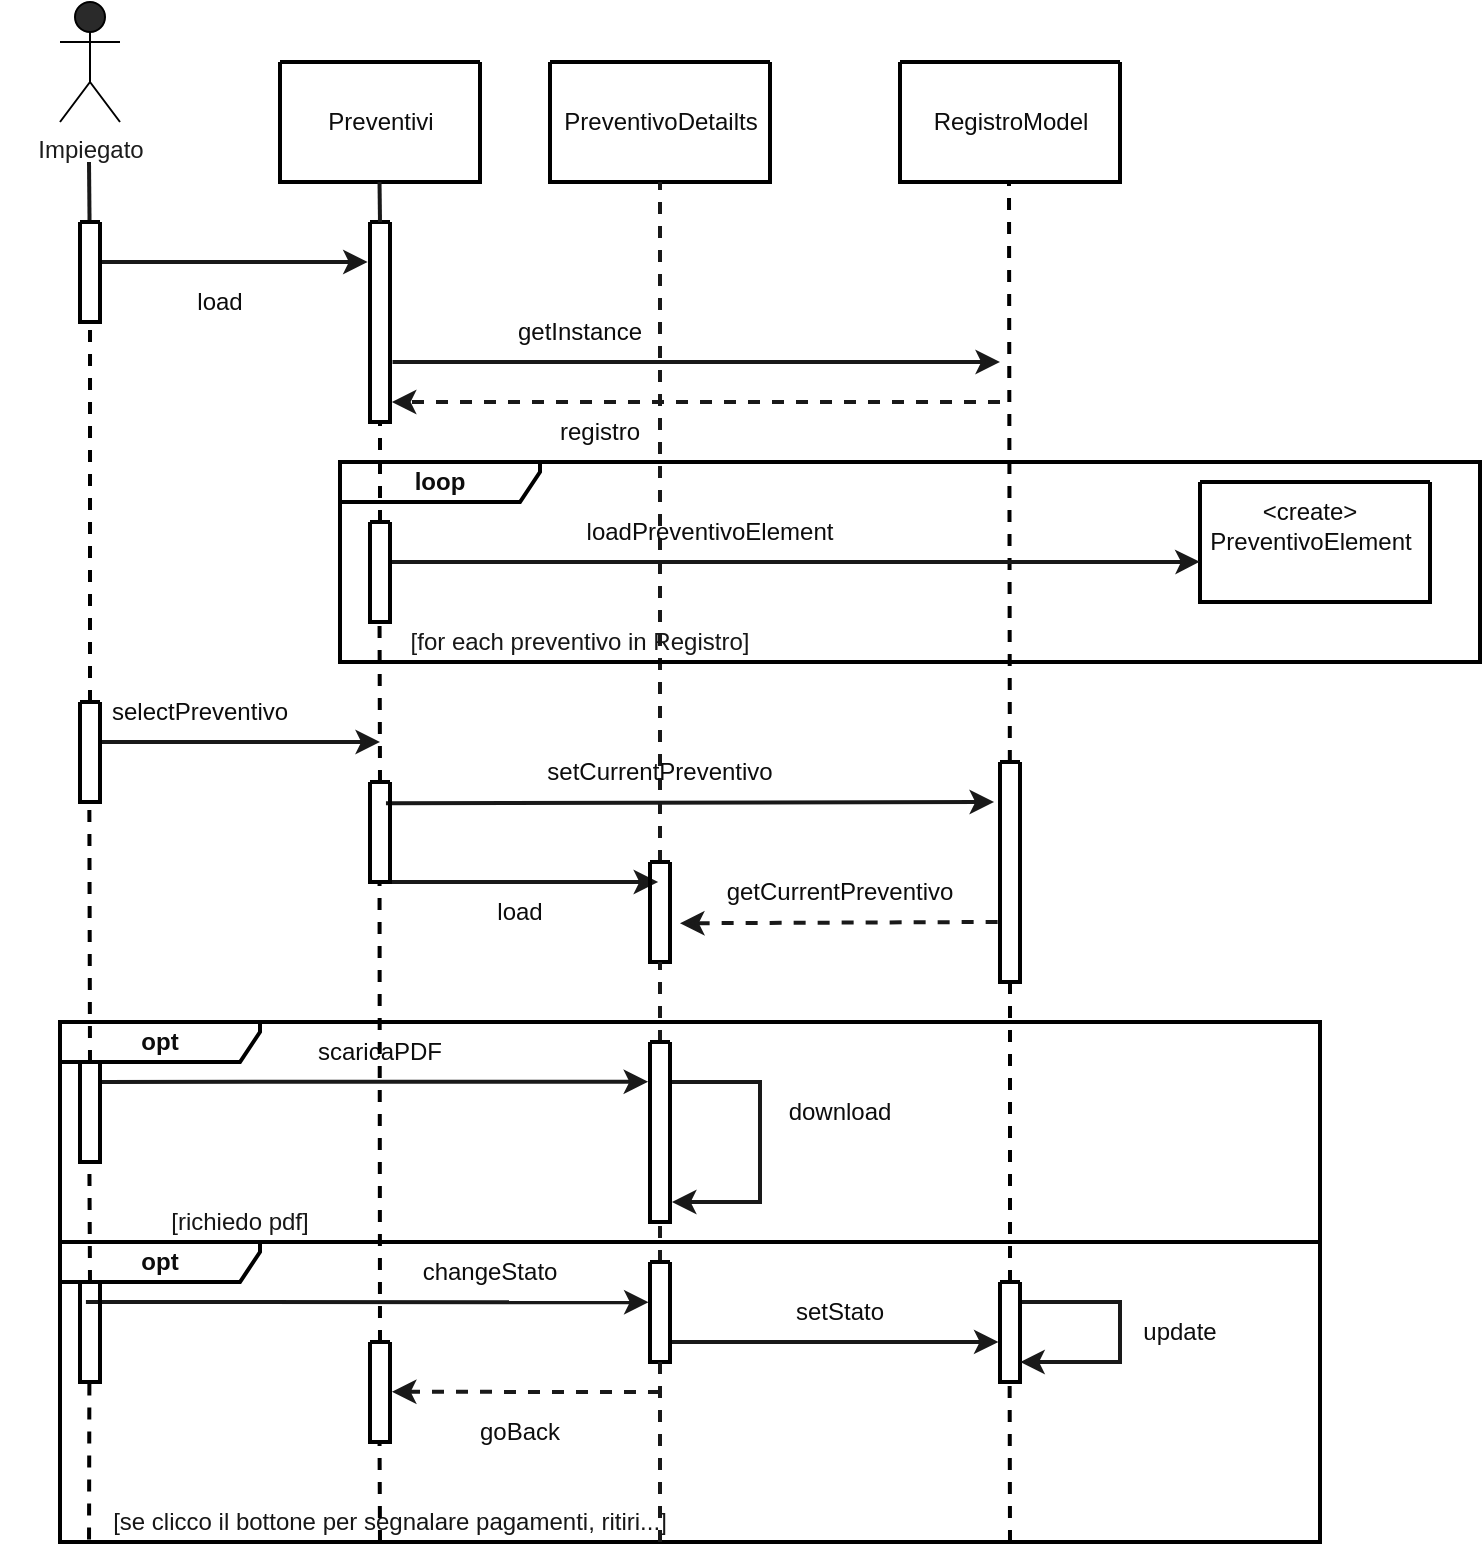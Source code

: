 <mxfile version="22.1.22" type="embed">
  <diagram id="ERxrzM34JgP0kjhDalQf" name="Page-1">
    <mxGraphModel dx="959" dy="773" grid="1" gridSize="10" guides="1" tooltips="1" connect="1" arrows="1" fold="1" page="0" pageScale="1" pageWidth="827" pageHeight="1169" background="none" math="0" shadow="0">
      <root>
        <mxCell id="0" />
        <mxCell id="1" parent="0" />
        <mxCell id="224" value="Impiegato" style="shape=umlActor;verticalLabelPosition=bottom;verticalAlign=top;html=1;outlineConnect=0;fillColor=#2A2A2A;strokeColor=#000000;fontColor=#1C1C1C;" parent="1" vertex="1">
          <mxGeometry x="-80" y="60" width="30" height="60" as="geometry" />
        </mxCell>
        <mxCell id="225" value="" style="endArrow=none;html=1;rounded=0;fontColor=#0D0D0D;strokeColor=#191919;strokeWidth=2;" parent="1" source="240" edge="1">
          <mxGeometry width="50" height="50" relative="1" as="geometry">
            <mxPoint x="-65.5" y="500" as="sourcePoint" />
            <mxPoint x="-65.5" y="140" as="targetPoint" />
          </mxGeometry>
        </mxCell>
        <mxCell id="228" value="" style="swimlane;startSize=0;strokeColor=#000000;fontColor=#0D0D0D;fillColor=#2A2A2A;strokeWidth=2;" parent="1" vertex="1">
          <mxGeometry x="30" y="90" width="100" height="60" as="geometry" />
        </mxCell>
        <mxCell id="230" value="Preventivi" style="text;html=1;align=center;verticalAlign=middle;resizable=0;points=[];autosize=1;strokeColor=none;fillColor=none;fontColor=#0D0D0D;" parent="228" vertex="1">
          <mxGeometry x="10" y="15" width="80" height="30" as="geometry" />
        </mxCell>
        <mxCell id="231" value="" style="swimlane;startSize=0;strokeColor=#000000;fontColor=#0D0D0D;fillColor=#2A2A2A;strokeWidth=2;" parent="1" vertex="1">
          <mxGeometry x="165" y="90" width="110" height="60" as="geometry" />
        </mxCell>
        <mxCell id="232" value="PreventivoDetailts" style="text;html=1;align=center;verticalAlign=middle;resizable=0;points=[];autosize=1;strokeColor=none;fillColor=none;fontColor=#0D0D0D;" parent="231" vertex="1">
          <mxGeometry x="-5" y="15" width="120" height="30" as="geometry" />
        </mxCell>
        <mxCell id="234" value="" style="endArrow=classic;html=1;rounded=0;strokeColor=#191919;strokeWidth=2;fontColor=#0D0D0D;entryX=-0.117;entryY=0.2;entryDx=0;entryDy=0;entryPerimeter=0;" parent="1" target="266" edge="1">
          <mxGeometry width="50" height="50" relative="1" as="geometry">
            <mxPoint x="-60" y="190" as="sourcePoint" />
            <mxPoint x="80" y="190" as="targetPoint" />
          </mxGeometry>
        </mxCell>
        <mxCell id="240" value="" style="swimlane;startSize=0;labelBackgroundColor=none;strokeColor=#000000;strokeWidth=2;fontColor=#0D0D0D;fillColor=#2A2A2A;" parent="1" vertex="1">
          <mxGeometry x="-70" y="170" width="10" height="50" as="geometry" />
        </mxCell>
        <mxCell id="246" value="" style="endArrow=classic;html=1;rounded=0;strokeColor=#191919;strokeWidth=2;fontColor=#0D0D0D;exitX=1.126;exitY=0.7;exitDx=0;exitDy=0;exitPerimeter=0;" parent="1" source="266" edge="1">
          <mxGeometry width="50" height="50" relative="1" as="geometry">
            <mxPoint x="80" y="240" as="sourcePoint" />
            <mxPoint x="390" y="240" as="targetPoint" />
          </mxGeometry>
        </mxCell>
        <mxCell id="247" value="getInstance" style="text;html=1;strokeColor=none;fillColor=none;align=center;verticalAlign=middle;whiteSpace=wrap;rounded=0;labelBackgroundColor=none;strokeWidth=2;fontColor=#0D0D0D;" parent="1" vertex="1">
          <mxGeometry x="150" y="210" width="60" height="30" as="geometry" />
        </mxCell>
        <mxCell id="266" value="" style="swimlane;startSize=0;labelBackgroundColor=none;strokeColor=#000000;strokeWidth=2;fontColor=#0D0D0D;fillColor=#2A2A2A;" parent="1" vertex="1">
          <mxGeometry x="75" y="170" width="10" height="100" as="geometry" />
        </mxCell>
        <mxCell id="267" value="" style="endArrow=none;html=1;rounded=0;fontColor=#0D0D0D;strokeColor=#191919;strokeWidth=2;" parent="1" edge="1">
          <mxGeometry width="50" height="50" relative="1" as="geometry">
            <mxPoint x="80" y="170" as="sourcePoint" />
            <mxPoint x="79.76" y="150" as="targetPoint" />
          </mxGeometry>
        </mxCell>
        <mxCell id="269" value="" style="endArrow=none;html=1;rounded=0;fontColor=#0D0D0D;strokeColor=#191919;strokeWidth=2;dashed=1;startArrow=none;entryX=0.5;entryY=1;entryDx=0;entryDy=0;" parent="1" source="331" target="231" edge="1">
          <mxGeometry width="50" height="50" relative="1" as="geometry">
            <mxPoint x="230" y="860" as="sourcePoint" />
            <mxPoint x="229.69" y="150.0" as="targetPoint" />
          </mxGeometry>
        </mxCell>
        <mxCell id="271" value="" style="endArrow=none;dashed=1;html=1;rounded=0;entryX=0.5;entryY=1;entryDx=0;entryDy=0;strokeWidth=2;strokeColor=#000000;exitX=0.5;exitY=0;exitDx=0;exitDy=0;" parent="1" source="328" target="266" edge="1">
          <mxGeometry width="50" height="50" relative="1" as="geometry">
            <mxPoint x="80" y="400" as="sourcePoint" />
            <mxPoint x="120" y="290" as="targetPoint" />
          </mxGeometry>
        </mxCell>
        <mxCell id="274" value="" style="endArrow=none;dashed=1;html=1;rounded=0;entryX=0.501;entryY=1.02;entryDx=0;entryDy=0;strokeWidth=2;strokeColor=#000000;entryPerimeter=0;exitX=0.5;exitY=0;exitDx=0;exitDy=0;" parent="1" source="329" target="240" edge="1">
          <mxGeometry width="50" height="50" relative="1" as="geometry">
            <mxPoint x="-100" y="512.5" as="sourcePoint" />
            <mxPoint x="-65.38" y="250" as="targetPoint" />
          </mxGeometry>
        </mxCell>
        <mxCell id="287" value="load" style="text;html=1;strokeColor=none;fillColor=none;align=center;verticalAlign=middle;whiteSpace=wrap;rounded=0;labelBackgroundColor=none;strokeWidth=2;fontColor=#0D0D0D;" parent="1" vertex="1">
          <mxGeometry x="-30" y="195" width="60" height="30" as="geometry" />
        </mxCell>
        <mxCell id="289" value="" style="swimlane;startSize=0;strokeColor=#000000;fontColor=#0D0D0D;fillColor=#2A2A2A;strokeWidth=2;" parent="1" vertex="1">
          <mxGeometry x="340" y="90" width="110" height="60" as="geometry" />
        </mxCell>
        <mxCell id="290" value="RegistroModel" style="text;html=1;align=center;verticalAlign=middle;resizable=0;points=[];autosize=1;strokeColor=none;fillColor=none;fontColor=#0D0D0D;" parent="289" vertex="1">
          <mxGeometry x="5" y="15" width="100" height="30" as="geometry" />
        </mxCell>
        <mxCell id="291" value="" style="endArrow=none;dashed=1;html=1;rounded=0;entryX=0.5;entryY=1;entryDx=0;entryDy=0;strokeWidth=2;strokeColor=#000000;startArrow=none;" parent="1" source="333" edge="1">
          <mxGeometry width="50" height="50" relative="1" as="geometry">
            <mxPoint x="395" y="873.2" as="sourcePoint" />
            <mxPoint x="394.5" y="150" as="targetPoint" />
          </mxGeometry>
        </mxCell>
        <mxCell id="294" value="" style="endArrow=classic;html=1;rounded=0;strokeColor=#191919;strokeWidth=2;fontColor=#0D0D0D;dashed=1;entryX=1.091;entryY=0.9;entryDx=0;entryDy=0;entryPerimeter=0;" parent="1" target="266" edge="1">
          <mxGeometry width="50" height="50" relative="1" as="geometry">
            <mxPoint x="390" y="260" as="sourcePoint" />
            <mxPoint x="90" y="260" as="targetPoint" />
          </mxGeometry>
        </mxCell>
        <mxCell id="295" value="registro" style="text;html=1;strokeColor=none;fillColor=none;align=center;verticalAlign=middle;whiteSpace=wrap;rounded=0;labelBackgroundColor=none;strokeWidth=2;fontColor=#0D0D0D;" parent="1" vertex="1">
          <mxGeometry x="160" y="260" width="60" height="30" as="geometry" />
        </mxCell>
        <mxCell id="296" value="&lt;b&gt;loop&lt;/b&gt;" style="shape=umlFrame;whiteSpace=wrap;html=1;labelBackgroundColor=none;strokeColor=#000000;strokeWidth=2;fontColor=#0D0D0D;fillColor=none;width=100;height=20;" parent="1" vertex="1">
          <mxGeometry x="60" y="290" width="570" height="100" as="geometry" />
        </mxCell>
        <mxCell id="297" value="" style="swimlane;startSize=0;strokeColor=#000000;fontColor=#0D0D0D;fillColor=#2A2A2A;strokeWidth=2;" parent="1" vertex="1">
          <mxGeometry x="490" y="300" width="115" height="60" as="geometry" />
        </mxCell>
        <mxCell id="298" value="PreventivoElement" style="text;html=1;align=center;verticalAlign=middle;resizable=0;points=[];autosize=1;strokeColor=none;fillColor=none;fontColor=#0D0D0D;" parent="297" vertex="1">
          <mxGeometry x="-5" y="15" width="120" height="30" as="geometry" />
        </mxCell>
        <mxCell id="302" value="&amp;lt;create&amp;gt;" style="text;html=1;strokeColor=none;fillColor=none;align=center;verticalAlign=middle;whiteSpace=wrap;rounded=0;labelBackgroundColor=none;strokeWidth=2;fontColor=#0D0D0D;" parent="297" vertex="1">
          <mxGeometry x="25" width="60" height="30" as="geometry" />
        </mxCell>
        <mxCell id="299" value="" style="endArrow=classic;html=1;rounded=0;strokeColor=#191919;strokeWidth=2;fontColor=#0D0D0D;entryX=-0.001;entryY=0.664;entryDx=0;entryDy=0;entryPerimeter=0;" parent="1" target="297" edge="1">
          <mxGeometry width="50" height="50" relative="1" as="geometry">
            <mxPoint x="85" y="340" as="sourcePoint" />
            <mxPoint x="395" y="340" as="targetPoint" />
            <Array as="points">
              <mxPoint x="480" y="340" />
            </Array>
          </mxGeometry>
        </mxCell>
        <mxCell id="300" value="loadPreventivoElement" style="text;html=1;strokeColor=none;fillColor=none;align=center;verticalAlign=middle;whiteSpace=wrap;rounded=0;labelBackgroundColor=none;strokeWidth=2;fontColor=#0D0D0D;" parent="1" vertex="1">
          <mxGeometry x="180" y="310" width="130" height="30" as="geometry" />
        </mxCell>
        <mxCell id="301" value="&lt;font color=&quot;#171717&quot;&gt;[for each preventivo in Registro]&lt;/font&gt;" style="text;html=1;strokeColor=none;fillColor=none;align=center;verticalAlign=middle;whiteSpace=wrap;rounded=0;" parent="1" vertex="1">
          <mxGeometry x="60" y="370" width="240" height="20" as="geometry" />
        </mxCell>
        <mxCell id="303" value="" style="endArrow=classic;html=1;rounded=0;strokeColor=#191919;strokeWidth=2;fontColor=#0D0D0D;" parent="1" edge="1">
          <mxGeometry width="50" height="50" relative="1" as="geometry">
            <mxPoint x="-60" y="430" as="sourcePoint" />
            <mxPoint x="80" y="430" as="targetPoint" />
          </mxGeometry>
        </mxCell>
        <mxCell id="304" value="selectPreventivo" style="text;html=1;strokeColor=none;fillColor=none;align=center;verticalAlign=middle;whiteSpace=wrap;rounded=0;labelBackgroundColor=none;strokeWidth=2;fontColor=#0D0D0D;" parent="1" vertex="1">
          <mxGeometry x="-40" y="400" width="60" height="30" as="geometry" />
        </mxCell>
        <mxCell id="305" value="" style="endArrow=classic;html=1;rounded=0;strokeColor=#191919;strokeWidth=2;fontColor=#0D0D0D;exitX=1.095;exitY=0.883;exitDx=0;exitDy=0;exitPerimeter=0;" parent="1" edge="1">
          <mxGeometry width="50" height="50" relative="1" as="geometry">
            <mxPoint x="82.98" y="460.64" as="sourcePoint" />
            <mxPoint x="387.03" y="460" as="targetPoint" />
          </mxGeometry>
        </mxCell>
        <mxCell id="306" value="setCurrentPreventivo" style="text;html=1;strokeColor=none;fillColor=none;align=center;verticalAlign=middle;whiteSpace=wrap;rounded=0;labelBackgroundColor=none;strokeWidth=2;fontColor=#0D0D0D;" parent="1" vertex="1">
          <mxGeometry x="190" y="430" width="60" height="30" as="geometry" />
        </mxCell>
        <mxCell id="307" value="" style="endArrow=classic;html=1;rounded=0;strokeColor=#191919;strokeWidth=2;fontColor=#0D0D0D;entryX=-0.092;entryY=0.25;entryDx=0;entryDy=0;entryPerimeter=0;" parent="1" edge="1">
          <mxGeometry width="50" height="50" relative="1" as="geometry">
            <mxPoint x="85" y="500" as="sourcePoint" />
            <mxPoint x="219.08" y="500" as="targetPoint" />
          </mxGeometry>
        </mxCell>
        <mxCell id="308" value="load" style="text;html=1;strokeColor=none;fillColor=none;align=center;verticalAlign=middle;whiteSpace=wrap;rounded=0;labelBackgroundColor=none;strokeWidth=2;fontColor=#0D0D0D;" parent="1" vertex="1">
          <mxGeometry x="120" y="500" width="60" height="30" as="geometry" />
        </mxCell>
        <mxCell id="309" value="" style="endArrow=classic;html=1;rounded=0;strokeColor=#191919;strokeWidth=2;fontColor=#0D0D0D;exitX=-0.118;exitY=0.727;exitDx=0;exitDy=0;exitPerimeter=0;dashed=1;" parent="1" source="333" edge="1">
          <mxGeometry width="50" height="50" relative="1" as="geometry">
            <mxPoint x="400" y="520" as="sourcePoint" />
            <mxPoint x="230.0" y="520.64" as="targetPoint" />
          </mxGeometry>
        </mxCell>
        <mxCell id="311" value="&lt;b&gt;opt&lt;/b&gt;" style="shape=umlFrame;whiteSpace=wrap;html=1;labelBackgroundColor=none;strokeColor=#000000;strokeWidth=2;fontColor=#0D0D0D;fillColor=none;width=100;height=20;" parent="1" vertex="1">
          <mxGeometry x="-80" y="680" width="630" height="150" as="geometry" />
        </mxCell>
        <mxCell id="310" value="getCurrentPreventivo" style="text;html=1;strokeColor=none;fillColor=none;align=center;verticalAlign=middle;whiteSpace=wrap;rounded=0;labelBackgroundColor=none;strokeWidth=2;fontColor=#0D0D0D;" parent="1" vertex="1">
          <mxGeometry x="280" y="490" width="60" height="30" as="geometry" />
        </mxCell>
        <mxCell id="312" value="&lt;b&gt;opt&lt;/b&gt;" style="shape=umlFrame;whiteSpace=wrap;html=1;labelBackgroundColor=none;strokeColor=#000000;strokeWidth=2;fontColor=#0D0D0D;fillColor=none;width=100;height=20;" parent="1" vertex="1">
          <mxGeometry x="-80" y="570" width="630" height="110" as="geometry" />
        </mxCell>
        <mxCell id="313" value="" style="endArrow=classic;html=1;rounded=0;strokeColor=#191919;strokeWidth=2;fontColor=#0D0D0D;entryX=-0.093;entryY=0.221;entryDx=0;entryDy=0;entryPerimeter=0;exitX=1.024;exitY=0.199;exitDx=0;exitDy=0;exitPerimeter=0;" parent="1" source="338" target="335" edge="1">
          <mxGeometry width="50" height="50" relative="1" as="geometry">
            <mxPoint x="-50" y="600" as="sourcePoint" />
            <mxPoint x="230" y="600" as="targetPoint" />
          </mxGeometry>
        </mxCell>
        <mxCell id="314" value="scaricaPDF" style="text;html=1;strokeColor=none;fillColor=none;align=center;verticalAlign=middle;whiteSpace=wrap;rounded=0;labelBackgroundColor=none;strokeWidth=2;fontColor=#0D0D0D;" parent="1" vertex="1">
          <mxGeometry x="50" y="570" width="60" height="30" as="geometry" />
        </mxCell>
        <mxCell id="315" value="" style="endArrow=classic;html=1;rounded=0;strokeColor=#191919;strokeWidth=2;fontColor=#0D0D0D;entryX=1.096;entryY=0.889;entryDx=0;entryDy=0;entryPerimeter=0;exitX=1.071;exitY=0.222;exitDx=0;exitDy=0;exitPerimeter=0;" parent="1" source="335" target="335" edge="1">
          <mxGeometry width="50" height="50" relative="1" as="geometry">
            <mxPoint x="230" y="600" as="sourcePoint" />
            <mxPoint x="230" y="670" as="targetPoint" />
            <Array as="points">
              <mxPoint x="270" y="600" />
              <mxPoint x="270" y="660" />
            </Array>
          </mxGeometry>
        </mxCell>
        <mxCell id="316" value="download" style="text;html=1;strokeColor=none;fillColor=none;align=center;verticalAlign=middle;whiteSpace=wrap;rounded=0;labelBackgroundColor=none;strokeWidth=2;fontColor=#0D0D0D;" parent="1" vertex="1">
          <mxGeometry x="280" y="600" width="60" height="30" as="geometry" />
        </mxCell>
        <mxCell id="318" value="" style="endArrow=classic;html=1;rounded=0;strokeColor=#191919;strokeWidth=2;fontColor=#0D0D0D;entryX=-0.072;entryY=0.402;entryDx=0;entryDy=0;entryPerimeter=0;" parent="1" target="341" edge="1">
          <mxGeometry width="50" height="50" relative="1" as="geometry">
            <mxPoint x="-67.04" y="710" as="sourcePoint" />
            <mxPoint x="230" y="710" as="targetPoint" />
          </mxGeometry>
        </mxCell>
        <mxCell id="319" value="changeStato" style="text;html=1;strokeColor=none;fillColor=none;align=center;verticalAlign=middle;whiteSpace=wrap;rounded=0;labelBackgroundColor=none;strokeWidth=2;fontColor=#0D0D0D;" parent="1" vertex="1">
          <mxGeometry x="105" y="680" width="60" height="30" as="geometry" />
        </mxCell>
        <mxCell id="320" value="" style="endArrow=classic;html=1;rounded=0;strokeColor=#191919;strokeWidth=2;fontColor=#0D0D0D;entryX=-0.076;entryY=0.599;entryDx=0;entryDy=0;entryPerimeter=0;exitX=1.077;exitY=0.799;exitDx=0;exitDy=0;exitPerimeter=0;" parent="1" source="341" target="343" edge="1">
          <mxGeometry width="50" height="50" relative="1" as="geometry">
            <mxPoint x="240" y="730" as="sourcePoint" />
            <mxPoint x="374.08" y="730" as="targetPoint" />
          </mxGeometry>
        </mxCell>
        <mxCell id="321" value="setStato" style="text;html=1;strokeColor=none;fillColor=none;align=center;verticalAlign=middle;whiteSpace=wrap;rounded=0;labelBackgroundColor=none;strokeWidth=2;fontColor=#0D0D0D;" parent="1" vertex="1">
          <mxGeometry x="280" y="700" width="60" height="30" as="geometry" />
        </mxCell>
        <mxCell id="322" value="&lt;font color=&quot;#171717&quot;&gt;[richiedo pdf]&lt;/font&gt;" style="text;html=1;strokeColor=none;fillColor=none;align=center;verticalAlign=middle;whiteSpace=wrap;rounded=0;" parent="1" vertex="1">
          <mxGeometry x="-110" y="660" width="240" height="20" as="geometry" />
        </mxCell>
        <mxCell id="323" value="&lt;font color=&quot;#171717&quot;&gt;[se clicco il bottone per segnalare pagamenti, ritiri...]&lt;/font&gt;" style="text;html=1;strokeColor=none;fillColor=none;align=center;verticalAlign=middle;whiteSpace=wrap;rounded=0;" parent="1" vertex="1">
          <mxGeometry x="-80" y="810" width="330" height="20" as="geometry" />
        </mxCell>
        <mxCell id="324" value="" style="endArrow=classic;html=1;rounded=0;strokeColor=#191919;strokeWidth=2;fontColor=#0D0D0D;dashed=1;entryX=1.096;entryY=0.498;entryDx=0;entryDy=0;entryPerimeter=0;" parent="1" target="339" edge="1">
          <mxGeometry width="50" height="50" relative="1" as="geometry">
            <mxPoint x="220" y="755" as="sourcePoint" />
            <mxPoint x="80" y="755" as="targetPoint" />
          </mxGeometry>
        </mxCell>
        <mxCell id="327" value="goBack" style="text;html=1;strokeColor=none;fillColor=none;align=center;verticalAlign=middle;whiteSpace=wrap;rounded=0;labelBackgroundColor=none;strokeWidth=2;fontColor=#0D0D0D;" parent="1" vertex="1">
          <mxGeometry x="120" y="760" width="60" height="30" as="geometry" />
        </mxCell>
        <mxCell id="328" value="" style="swimlane;startSize=0;labelBackgroundColor=none;strokeColor=#000000;strokeWidth=2;fontColor=#0D0D0D;fillColor=#2A2A2A;" parent="1" vertex="1">
          <mxGeometry x="75" y="320" width="10" height="50" as="geometry" />
        </mxCell>
        <mxCell id="329" value="" style="swimlane;startSize=0;labelBackgroundColor=none;strokeColor=#000000;strokeWidth=2;fontColor=#0D0D0D;fillColor=#2A2A2A;" parent="1" vertex="1">
          <mxGeometry x="-70" y="410" width="10" height="50" as="geometry" />
        </mxCell>
        <mxCell id="330" value="" style="swimlane;startSize=0;labelBackgroundColor=none;strokeColor=#000000;strokeWidth=2;fontColor=#0D0D0D;fillColor=#2A2A2A;" parent="1" vertex="1">
          <mxGeometry x="75" y="450" width="10" height="50" as="geometry" />
        </mxCell>
        <mxCell id="331" value="" style="swimlane;startSize=0;labelBackgroundColor=none;strokeColor=#000000;strokeWidth=2;fontColor=#0D0D0D;fillColor=#2A2A2A;" parent="1" vertex="1">
          <mxGeometry x="215" y="490" width="10" height="50" as="geometry" />
        </mxCell>
        <mxCell id="332" value="" style="endArrow=none;html=1;rounded=0;fontColor=#0D0D0D;strokeColor=#191919;strokeWidth=2;dashed=1;startArrow=none;" parent="1" source="335" target="331" edge="1">
          <mxGeometry width="50" height="50" relative="1" as="geometry">
            <mxPoint x="230" y="860" as="sourcePoint" />
            <mxPoint x="229.69" y="150" as="targetPoint" />
          </mxGeometry>
        </mxCell>
        <mxCell id="333" value="" style="swimlane;startSize=0;labelBackgroundColor=none;strokeColor=#000000;strokeWidth=2;fontColor=#0D0D0D;fillColor=#2A2A2A;" parent="1" vertex="1">
          <mxGeometry x="390" y="440" width="10" height="110" as="geometry" />
        </mxCell>
        <mxCell id="334" value="" style="endArrow=none;dashed=1;html=1;rounded=0;entryX=0.5;entryY=1;entryDx=0;entryDy=0;strokeWidth=2;strokeColor=#000000;exitX=0.5;exitY=0;exitDx=0;exitDy=0;fontStyle=1" parent="1" source="343" target="333" edge="1">
          <mxGeometry width="50" height="50" relative="1" as="geometry">
            <mxPoint x="395" y="680" as="sourcePoint" />
            <mxPoint x="394.5" y="150" as="targetPoint" />
          </mxGeometry>
        </mxCell>
        <mxCell id="335" value="" style="swimlane;startSize=0;labelBackgroundColor=none;strokeColor=#000000;strokeWidth=2;fontColor=#0D0D0D;fillColor=#2A2A2A;" parent="1" vertex="1">
          <mxGeometry x="215" y="580" width="10" height="90" as="geometry" />
        </mxCell>
        <mxCell id="336" value="" style="endArrow=none;html=1;rounded=0;fontColor=#0D0D0D;strokeColor=#191919;strokeWidth=2;dashed=1;startArrow=none;" parent="1" source="341" target="335" edge="1">
          <mxGeometry width="50" height="50" relative="1" as="geometry">
            <mxPoint x="230" y="860" as="sourcePoint" />
            <mxPoint x="220.725" y="540" as="targetPoint" />
          </mxGeometry>
        </mxCell>
        <mxCell id="338" value="" style="swimlane;startSize=0;labelBackgroundColor=none;strokeColor=#000000;strokeWidth=2;fontColor=#0D0D0D;fillColor=#2A2A2A;" parent="1" vertex="1">
          <mxGeometry x="-70" y="590" width="10" height="50" as="geometry" />
        </mxCell>
        <mxCell id="339" value="" style="swimlane;startSize=0;labelBackgroundColor=none;strokeColor=#000000;strokeWidth=2;fontColor=#0D0D0D;fillColor=#2A2A2A;" parent="1" vertex="1">
          <mxGeometry x="75" y="730" width="10" height="50" as="geometry" />
        </mxCell>
        <mxCell id="340" value="" style="swimlane;startSize=0;labelBackgroundColor=none;strokeColor=#000000;strokeWidth=2;fontColor=#0D0D0D;fillColor=#2A2A2A;" parent="1" vertex="1">
          <mxGeometry x="-70" y="700" width="10" height="50" as="geometry" />
        </mxCell>
        <mxCell id="341" value="" style="swimlane;startSize=0;labelBackgroundColor=none;strokeColor=#000000;strokeWidth=2;fontColor=#0D0D0D;fillColor=#2A2A2A;" parent="1" vertex="1">
          <mxGeometry x="215" y="690" width="10" height="50" as="geometry" />
        </mxCell>
        <mxCell id="342" value="" style="endArrow=none;html=1;rounded=0;fontColor=#0D0D0D;strokeColor=#191919;strokeWidth=2;dashed=1;" parent="1" target="341" edge="1">
          <mxGeometry width="50" height="50" relative="1" as="geometry">
            <mxPoint x="220" y="830" as="sourcePoint" />
            <mxPoint x="221.915" y="670" as="targetPoint" />
          </mxGeometry>
        </mxCell>
        <mxCell id="343" value="" style="swimlane;startSize=0;labelBackgroundColor=none;strokeColor=#000000;strokeWidth=2;fontColor=#0D0D0D;fillColor=#2A2A2A;" parent="1" vertex="1">
          <mxGeometry x="390" y="700" width="10" height="50" as="geometry" />
        </mxCell>
        <mxCell id="344" value="" style="endArrow=classic;html=1;rounded=0;strokeColor=#191919;strokeWidth=2;fontColor=#0D0D0D;entryX=1.013;entryY=0.8;entryDx=0;entryDy=0;exitX=1.099;exitY=0.2;exitDx=0;exitDy=0;exitPerimeter=0;entryPerimeter=0;" parent="1" source="343" target="343" edge="1">
          <mxGeometry width="50" height="50" relative="1" as="geometry">
            <mxPoint x="410" y="710" as="sourcePoint" />
            <mxPoint x="410" y="780" as="targetPoint" />
            <Array as="points">
              <mxPoint x="450" y="710" />
              <mxPoint x="450" y="740" />
            </Array>
          </mxGeometry>
        </mxCell>
        <mxCell id="345" value="update" style="text;html=1;strokeColor=none;fillColor=none;align=center;verticalAlign=middle;whiteSpace=wrap;rounded=0;labelBackgroundColor=none;strokeWidth=2;fontColor=#0D0D0D;" parent="1" vertex="1">
          <mxGeometry x="450" y="710" width="60" height="30" as="geometry" />
        </mxCell>
        <mxCell id="346" value="" style="endArrow=none;dashed=1;html=1;rounded=0;entryX=0.5;entryY=1;entryDx=0;entryDy=0;strokeWidth=2;strokeColor=#000000;" parent="1" edge="1">
          <mxGeometry width="50" height="50" relative="1" as="geometry">
            <mxPoint x="395" y="830" as="sourcePoint" />
            <mxPoint x="394.82" y="750" as="targetPoint" />
          </mxGeometry>
        </mxCell>
        <mxCell id="347" value="" style="endArrow=none;dashed=1;html=1;rounded=0;entryX=0.5;entryY=1;entryDx=0;entryDy=0;strokeWidth=2;strokeColor=#000000;exitX=0.5;exitY=0;exitDx=0;exitDy=0;" parent="1" source="330" edge="1">
          <mxGeometry width="50" height="50" relative="1" as="geometry">
            <mxPoint x="79.77" y="420" as="sourcePoint" />
            <mxPoint x="79.77" y="370" as="targetPoint" />
          </mxGeometry>
        </mxCell>
        <mxCell id="348" value="" style="endArrow=none;dashed=1;html=1;rounded=0;entryX=0.5;entryY=1;entryDx=0;entryDy=0;strokeWidth=2;strokeColor=#000000;exitX=0.5;exitY=0;exitDx=0;exitDy=0;" parent="1" source="339" edge="1">
          <mxGeometry width="50" height="50" relative="1" as="geometry">
            <mxPoint x="80" y="570" as="sourcePoint" />
            <mxPoint x="79.77" y="500" as="targetPoint" />
          </mxGeometry>
        </mxCell>
        <mxCell id="349" value="" style="endArrow=none;dashed=1;html=1;rounded=0;entryX=0.5;entryY=1;entryDx=0;entryDy=0;strokeWidth=2;strokeColor=#000000;" parent="1" edge="1">
          <mxGeometry width="50" height="50" relative="1" as="geometry">
            <mxPoint x="80" y="830" as="sourcePoint" />
            <mxPoint x="79.77" y="780" as="targetPoint" />
          </mxGeometry>
        </mxCell>
        <mxCell id="350" value="" style="endArrow=none;dashed=1;html=1;rounded=0;entryX=0.501;entryY=1.02;entryDx=0;entryDy=0;strokeWidth=2;strokeColor=#000000;entryPerimeter=0;" parent="1" edge="1">
          <mxGeometry width="50" height="50" relative="1" as="geometry">
            <mxPoint x="-65" y="590" as="sourcePoint" />
            <mxPoint x="-65.33" y="460" as="targetPoint" />
          </mxGeometry>
        </mxCell>
        <mxCell id="351" value="" style="endArrow=none;dashed=1;html=1;rounded=0;entryX=0.501;entryY=1.02;entryDx=0;entryDy=0;strokeWidth=2;strokeColor=#000000;entryPerimeter=0;" parent="1" edge="1">
          <mxGeometry width="50" height="50" relative="1" as="geometry">
            <mxPoint x="-65" y="700" as="sourcePoint" />
            <mxPoint x="-65.31" y="640" as="targetPoint" />
          </mxGeometry>
        </mxCell>
        <mxCell id="352" value="" style="endArrow=none;dashed=1;html=1;rounded=0;entryX=0.501;entryY=1.02;entryDx=0;entryDy=0;strokeWidth=2;strokeColor=#000000;entryPerimeter=0;exitX=0.044;exitY=0.935;exitDx=0;exitDy=0;exitPerimeter=0;" parent="1" source="323" edge="1">
          <mxGeometry width="50" height="50" relative="1" as="geometry">
            <mxPoint x="-65" y="810" as="sourcePoint" />
            <mxPoint x="-65.31" y="750" as="targetPoint" />
          </mxGeometry>
        </mxCell>
      </root>
    </mxGraphModel>
  </diagram>
</mxfile>
